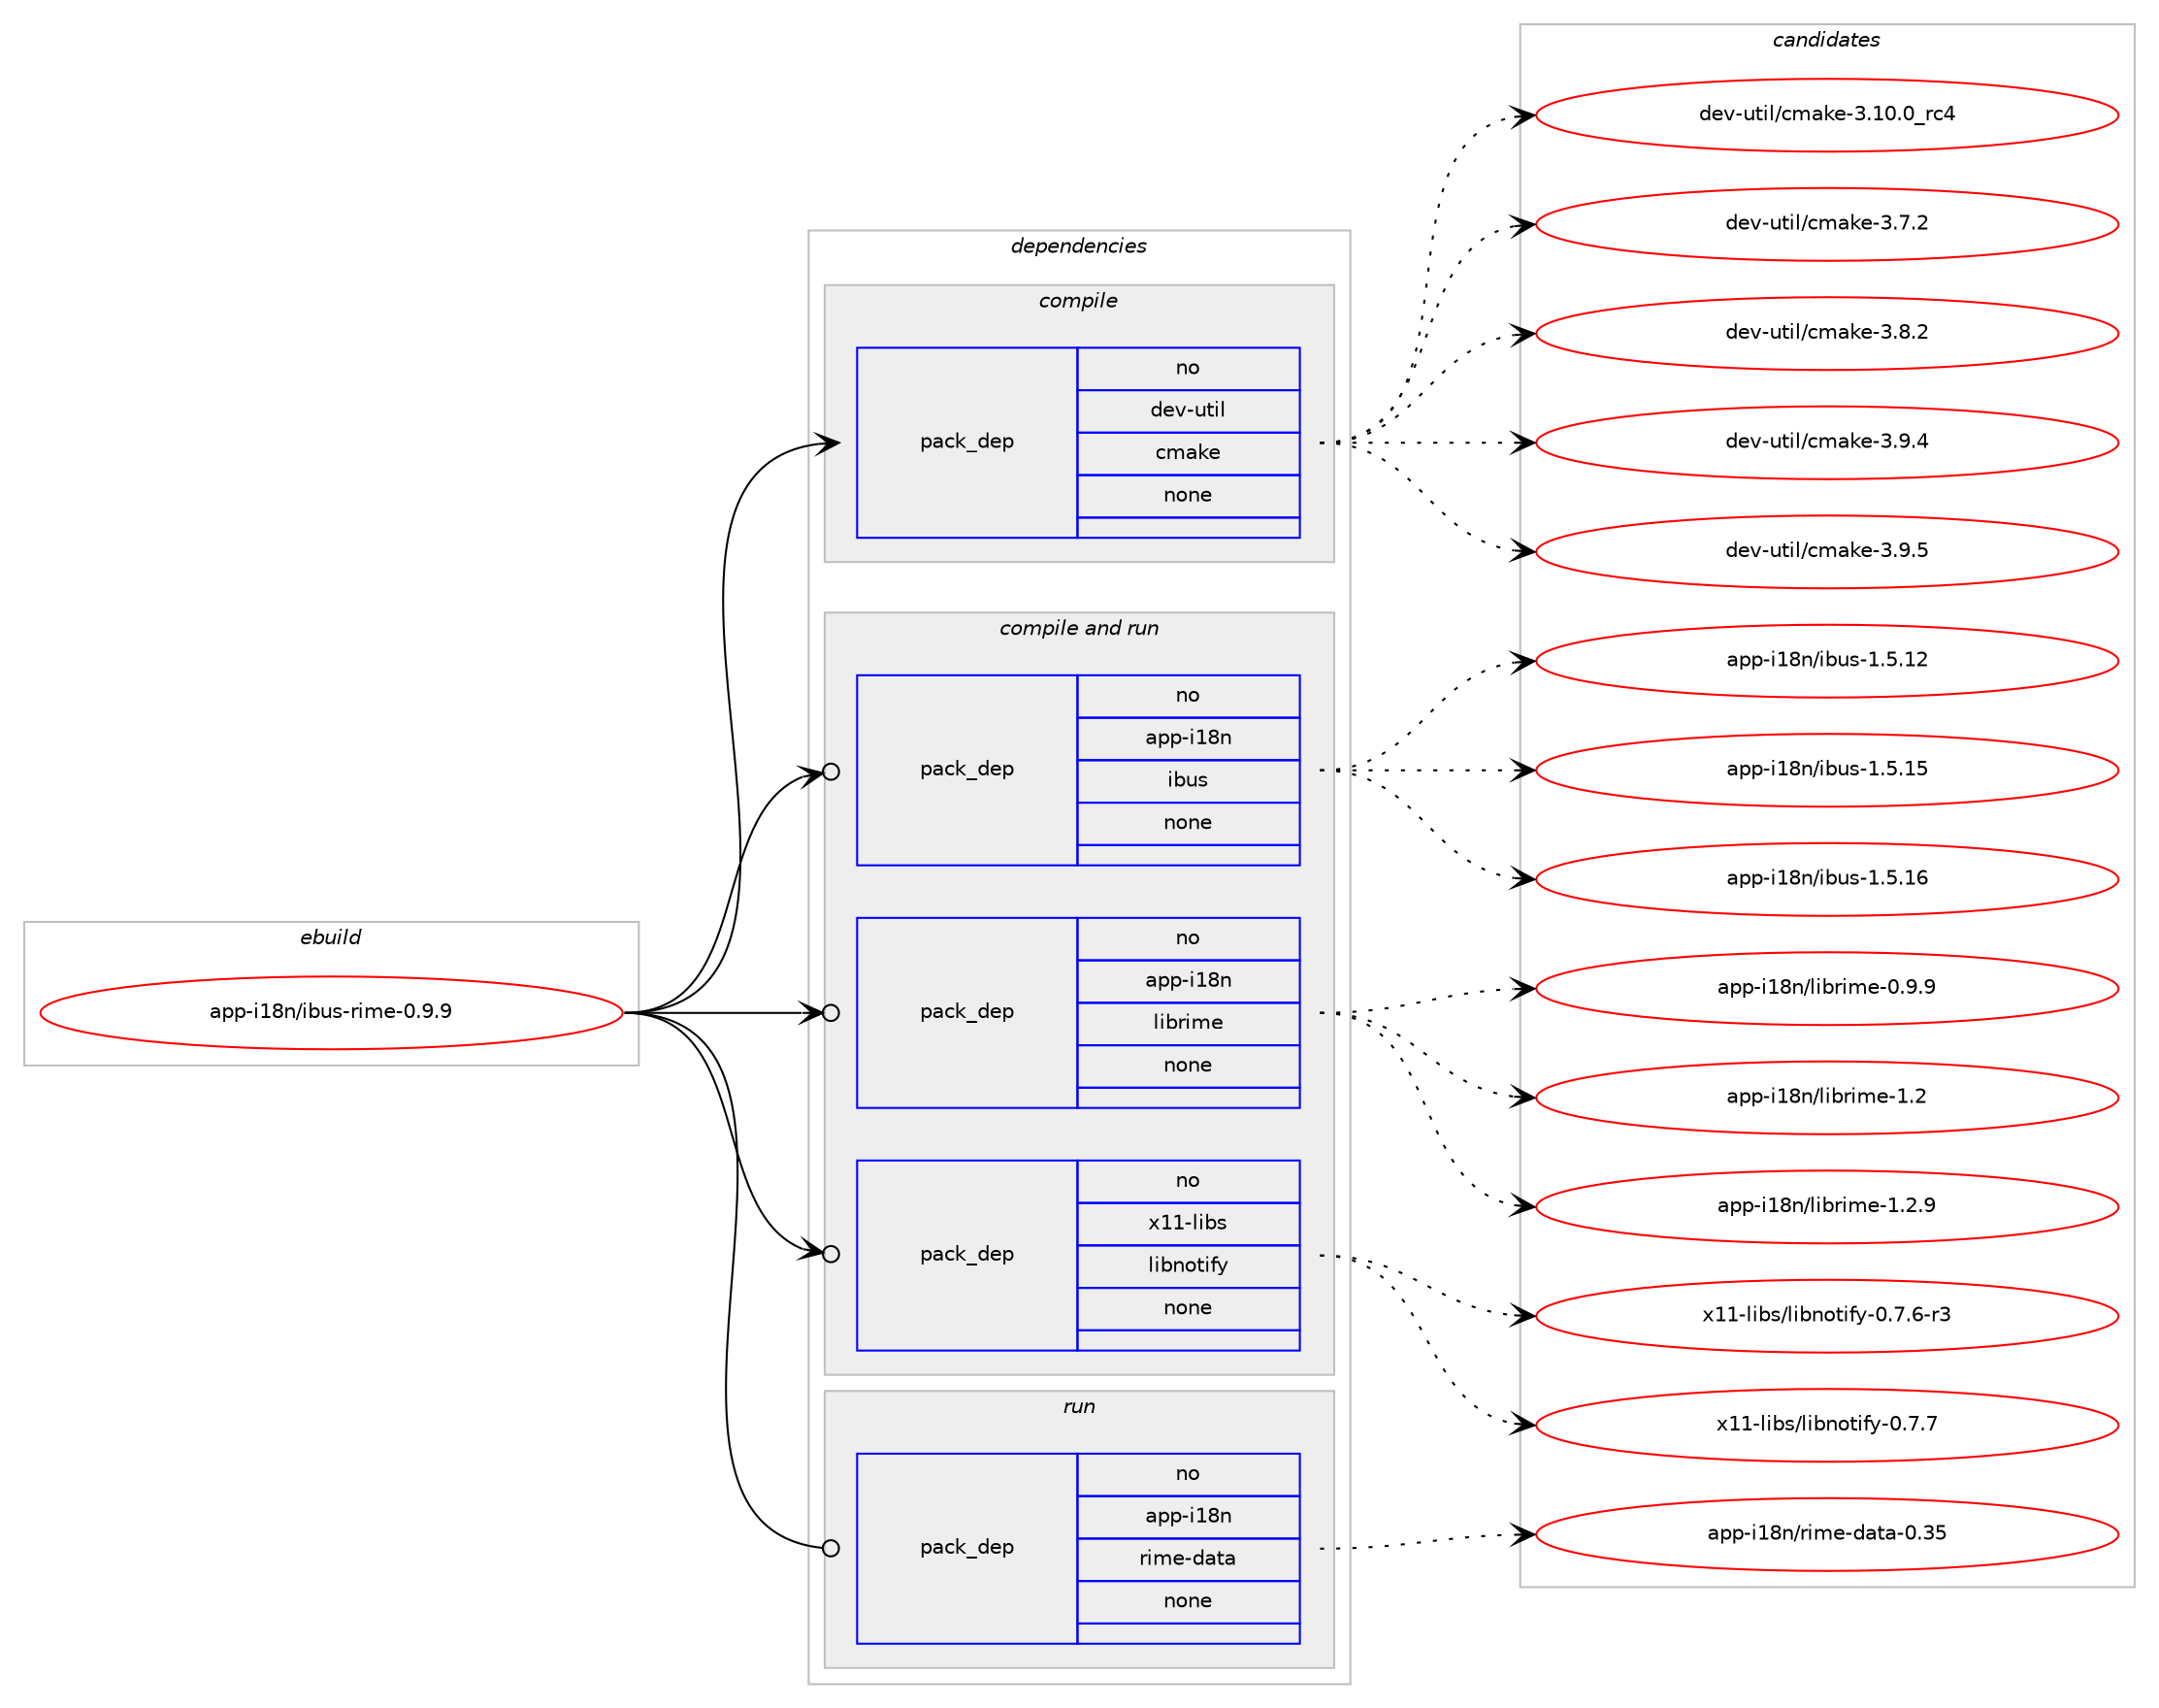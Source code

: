 digraph prolog {

# *************
# Graph options
# *************

newrank=true;
concentrate=true;
compound=true;
graph [rankdir=LR,fontname=Helvetica,fontsize=10,ranksep=1.5];#, ranksep=2.5, nodesep=0.2];
edge  [arrowhead=vee];
node  [fontname=Helvetica,fontsize=10];

# **********
# The ebuild
# **********

subgraph cluster_leftcol {
color=gray;
rank=same;
label=<<i>ebuild</i>>;
id [label="app-i18n/ibus-rime-0.9.9", color=red, width=4, href="../app-i18n/ibus-rime-0.9.9.svg"];
}

# ****************
# The dependencies
# ****************

subgraph cluster_midcol {
color=gray;
label=<<i>dependencies</i>>;
subgraph cluster_compile {
fillcolor="#eeeeee";
style=filled;
label=<<i>compile</i>>;
subgraph pack30179 {
dependency42679 [label=<<TABLE BORDER="0" CELLBORDER="1" CELLSPACING="0" CELLPADDING="4" WIDTH="220"><TR><TD ROWSPAN="6" CELLPADDING="30">pack_dep</TD></TR><TR><TD WIDTH="110">no</TD></TR><TR><TD>dev-util</TD></TR><TR><TD>cmake</TD></TR><TR><TD>none</TD></TR><TR><TD></TD></TR></TABLE>>, shape=none, color=blue];
}
id:e -> dependency42679:w [weight=20,style="solid",arrowhead="vee"];
}
subgraph cluster_compileandrun {
fillcolor="#eeeeee";
style=filled;
label=<<i>compile and run</i>>;
subgraph pack30180 {
dependency42680 [label=<<TABLE BORDER="0" CELLBORDER="1" CELLSPACING="0" CELLPADDING="4" WIDTH="220"><TR><TD ROWSPAN="6" CELLPADDING="30">pack_dep</TD></TR><TR><TD WIDTH="110">no</TD></TR><TR><TD>app-i18n</TD></TR><TR><TD>ibus</TD></TR><TR><TD>none</TD></TR><TR><TD></TD></TR></TABLE>>, shape=none, color=blue];
}
id:e -> dependency42680:w [weight=20,style="solid",arrowhead="odotvee"];
subgraph pack30181 {
dependency42681 [label=<<TABLE BORDER="0" CELLBORDER="1" CELLSPACING="0" CELLPADDING="4" WIDTH="220"><TR><TD ROWSPAN="6" CELLPADDING="30">pack_dep</TD></TR><TR><TD WIDTH="110">no</TD></TR><TR><TD>app-i18n</TD></TR><TR><TD>librime</TD></TR><TR><TD>none</TD></TR><TR><TD></TD></TR></TABLE>>, shape=none, color=blue];
}
id:e -> dependency42681:w [weight=20,style="solid",arrowhead="odotvee"];
subgraph pack30182 {
dependency42682 [label=<<TABLE BORDER="0" CELLBORDER="1" CELLSPACING="0" CELLPADDING="4" WIDTH="220"><TR><TD ROWSPAN="6" CELLPADDING="30">pack_dep</TD></TR><TR><TD WIDTH="110">no</TD></TR><TR><TD>x11-libs</TD></TR><TR><TD>libnotify</TD></TR><TR><TD>none</TD></TR><TR><TD></TD></TR></TABLE>>, shape=none, color=blue];
}
id:e -> dependency42682:w [weight=20,style="solid",arrowhead="odotvee"];
}
subgraph cluster_run {
fillcolor="#eeeeee";
style=filled;
label=<<i>run</i>>;
subgraph pack30183 {
dependency42683 [label=<<TABLE BORDER="0" CELLBORDER="1" CELLSPACING="0" CELLPADDING="4" WIDTH="220"><TR><TD ROWSPAN="6" CELLPADDING="30">pack_dep</TD></TR><TR><TD WIDTH="110">no</TD></TR><TR><TD>app-i18n</TD></TR><TR><TD>rime-data</TD></TR><TR><TD>none</TD></TR><TR><TD></TD></TR></TABLE>>, shape=none, color=blue];
}
id:e -> dependency42683:w [weight=20,style="solid",arrowhead="odot"];
}
}

# **************
# The candidates
# **************

subgraph cluster_choices {
rank=same;
color=gray;
label=<<i>candidates</i>>;

subgraph choice30179 {
color=black;
nodesep=1;
choice1001011184511711610510847991099710710145514649484648951149952 [label="dev-util/cmake-3.10.0_rc4", color=red, width=4,href="../dev-util/cmake-3.10.0_rc4.svg"];
choice10010111845117116105108479910997107101455146554650 [label="dev-util/cmake-3.7.2", color=red, width=4,href="../dev-util/cmake-3.7.2.svg"];
choice10010111845117116105108479910997107101455146564650 [label="dev-util/cmake-3.8.2", color=red, width=4,href="../dev-util/cmake-3.8.2.svg"];
choice10010111845117116105108479910997107101455146574652 [label="dev-util/cmake-3.9.4", color=red, width=4,href="../dev-util/cmake-3.9.4.svg"];
choice10010111845117116105108479910997107101455146574653 [label="dev-util/cmake-3.9.5", color=red, width=4,href="../dev-util/cmake-3.9.5.svg"];
dependency42679:e -> choice1001011184511711610510847991099710710145514649484648951149952:w [style=dotted,weight="100"];
dependency42679:e -> choice10010111845117116105108479910997107101455146554650:w [style=dotted,weight="100"];
dependency42679:e -> choice10010111845117116105108479910997107101455146564650:w [style=dotted,weight="100"];
dependency42679:e -> choice10010111845117116105108479910997107101455146574652:w [style=dotted,weight="100"];
dependency42679:e -> choice10010111845117116105108479910997107101455146574653:w [style=dotted,weight="100"];
}
subgraph choice30180 {
color=black;
nodesep=1;
choice97112112451054956110471059811711545494653464950 [label="app-i18n/ibus-1.5.12", color=red, width=4,href="../app-i18n/ibus-1.5.12.svg"];
choice97112112451054956110471059811711545494653464953 [label="app-i18n/ibus-1.5.15", color=red, width=4,href="../app-i18n/ibus-1.5.15.svg"];
choice97112112451054956110471059811711545494653464954 [label="app-i18n/ibus-1.5.16", color=red, width=4,href="../app-i18n/ibus-1.5.16.svg"];
dependency42680:e -> choice97112112451054956110471059811711545494653464950:w [style=dotted,weight="100"];
dependency42680:e -> choice97112112451054956110471059811711545494653464953:w [style=dotted,weight="100"];
dependency42680:e -> choice97112112451054956110471059811711545494653464954:w [style=dotted,weight="100"];
}
subgraph choice30181 {
color=black;
nodesep=1;
choice971121124510549561104710810598114105109101454846574657 [label="app-i18n/librime-0.9.9", color=red, width=4,href="../app-i18n/librime-0.9.9.svg"];
choice97112112451054956110471081059811410510910145494650 [label="app-i18n/librime-1.2", color=red, width=4,href="../app-i18n/librime-1.2.svg"];
choice971121124510549561104710810598114105109101454946504657 [label="app-i18n/librime-1.2.9", color=red, width=4,href="../app-i18n/librime-1.2.9.svg"];
dependency42681:e -> choice971121124510549561104710810598114105109101454846574657:w [style=dotted,weight="100"];
dependency42681:e -> choice97112112451054956110471081059811410510910145494650:w [style=dotted,weight="100"];
dependency42681:e -> choice971121124510549561104710810598114105109101454946504657:w [style=dotted,weight="100"];
}
subgraph choice30182 {
color=black;
nodesep=1;
choice1204949451081059811547108105981101111161051021214548465546544511451 [label="x11-libs/libnotify-0.7.6-r3", color=red, width=4,href="../x11-libs/libnotify-0.7.6-r3.svg"];
choice120494945108105981154710810598110111116105102121454846554655 [label="x11-libs/libnotify-0.7.7", color=red, width=4,href="../x11-libs/libnotify-0.7.7.svg"];
dependency42682:e -> choice1204949451081059811547108105981101111161051021214548465546544511451:w [style=dotted,weight="100"];
dependency42682:e -> choice120494945108105981154710810598110111116105102121454846554655:w [style=dotted,weight="100"];
}
subgraph choice30183 {
color=black;
nodesep=1;
choice97112112451054956110471141051091014510097116974548465153 [label="app-i18n/rime-data-0.35", color=red, width=4,href="../app-i18n/rime-data-0.35.svg"];
dependency42683:e -> choice97112112451054956110471141051091014510097116974548465153:w [style=dotted,weight="100"];
}
}

}

